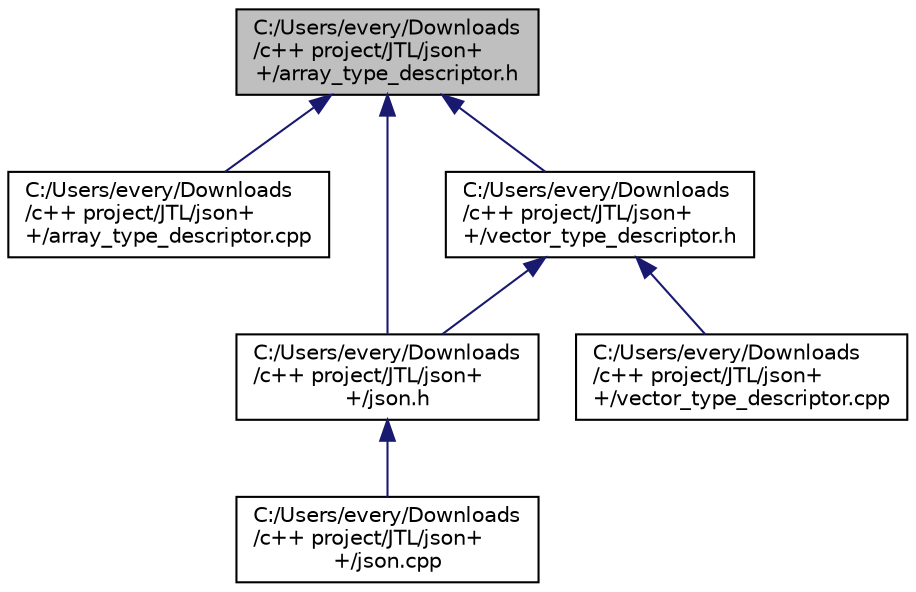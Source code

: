 digraph "C:/Users/every/Downloads/c++ project/JTL/json++/array_type_descriptor.h"
{
  edge [fontname="Helvetica",fontsize="10",labelfontname="Helvetica",labelfontsize="10"];
  node [fontname="Helvetica",fontsize="10",shape=record];
  Node2 [label="C:/Users/every/Downloads\l/c++ project/JTL/json+\l+/array_type_descriptor.h",height=0.2,width=0.4,color="black", fillcolor="grey75", style="filled", fontcolor="black"];
  Node2 -> Node3 [dir="back",color="midnightblue",fontsize="10",style="solid",fontname="Helvetica"];
  Node3 [label="C:/Users/every/Downloads\l/c++ project/JTL/json+\l+/array_type_descriptor.cpp",height=0.2,width=0.4,color="black", fillcolor="white", style="filled",URL="$array__type__descriptor_8cpp.html"];
  Node2 -> Node4 [dir="back",color="midnightblue",fontsize="10",style="solid",fontname="Helvetica"];
  Node4 [label="C:/Users/every/Downloads\l/c++ project/JTL/json+\l+/json.h",height=0.2,width=0.4,color="black", fillcolor="white", style="filled",URL="$json_8h.html"];
  Node4 -> Node5 [dir="back",color="midnightblue",fontsize="10",style="solid",fontname="Helvetica"];
  Node5 [label="C:/Users/every/Downloads\l/c++ project/JTL/json+\l+/json.cpp",height=0.2,width=0.4,color="black", fillcolor="white", style="filled",URL="$json_8cpp.html"];
  Node2 -> Node6 [dir="back",color="midnightblue",fontsize="10",style="solid",fontname="Helvetica"];
  Node6 [label="C:/Users/every/Downloads\l/c++ project/JTL/json+\l+/vector_type_descriptor.h",height=0.2,width=0.4,color="black", fillcolor="white", style="filled",URL="$vector__type__descriptor_8h.html"];
  Node6 -> Node4 [dir="back",color="midnightblue",fontsize="10",style="solid",fontname="Helvetica"];
  Node6 -> Node7 [dir="back",color="midnightblue",fontsize="10",style="solid",fontname="Helvetica"];
  Node7 [label="C:/Users/every/Downloads\l/c++ project/JTL/json+\l+/vector_type_descriptor.cpp",height=0.2,width=0.4,color="black", fillcolor="white", style="filled",URL="$vector__type__descriptor_8cpp.html"];
}
